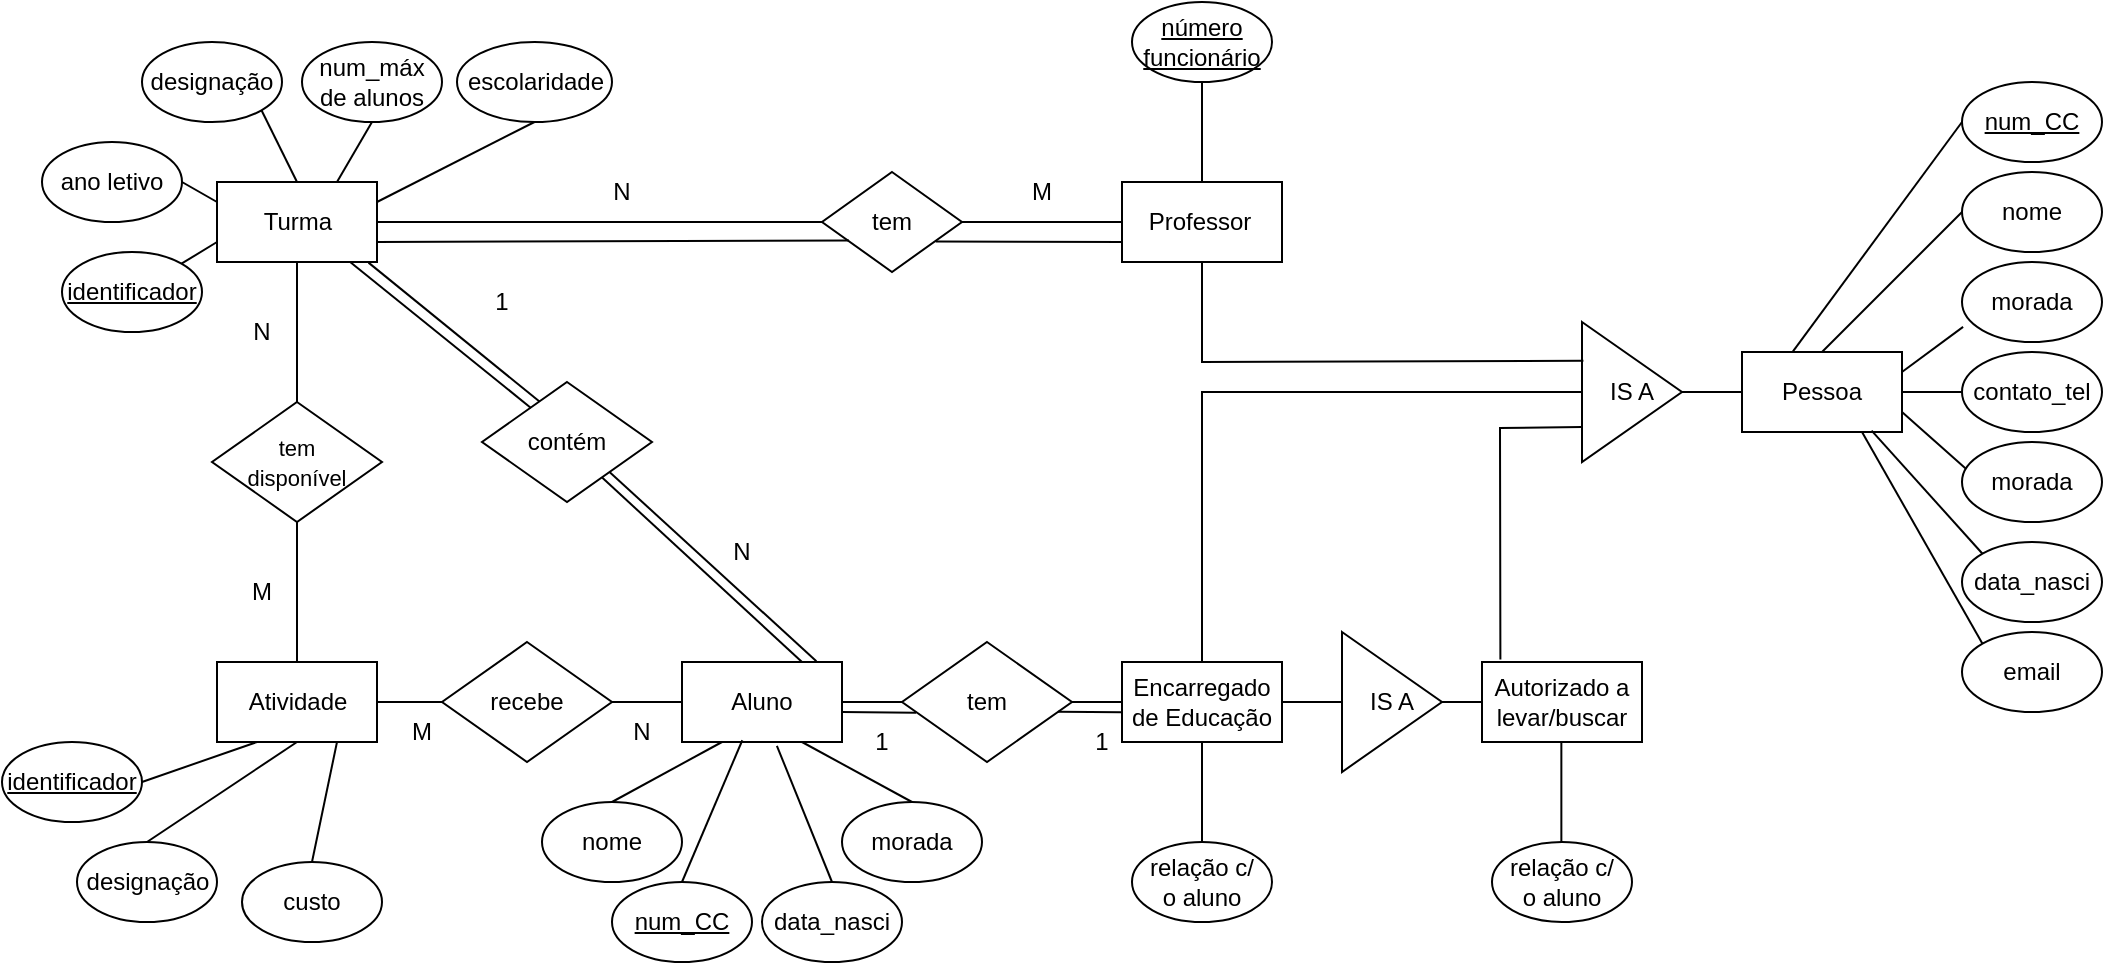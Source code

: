 <mxfile version="23.1.8" type="github">
  <diagram name="Página-1" id="zqDcufJNqj2IekqlWoUW">
    <mxGraphModel dx="1363" dy="931" grid="1" gridSize="10" guides="1" tooltips="1" connect="1" arrows="1" fold="1" page="1" pageScale="1" pageWidth="1169" pageHeight="827" math="0" shadow="0">
      <root>
        <mxCell id="0" />
        <mxCell id="1" parent="0" />
        <mxCell id="k65Ih3bsVJZd8CG2GF2q-1" value="Professor&lt;span style=&quot;white-space: pre;&quot;&gt;&#x9;&lt;/span&gt;" style="rounded=0;whiteSpace=wrap;html=1;" vertex="1" parent="1">
          <mxGeometry x="590" y="380" width="80" height="40" as="geometry" />
        </mxCell>
        <mxCell id="k65Ih3bsVJZd8CG2GF2q-2" value="Turma" style="rounded=0;whiteSpace=wrap;html=1;" vertex="1" parent="1">
          <mxGeometry x="137.5" y="380" width="80" height="40" as="geometry" />
        </mxCell>
        <mxCell id="k65Ih3bsVJZd8CG2GF2q-3" value="tem" style="rhombus;whiteSpace=wrap;html=1;" vertex="1" parent="1">
          <mxGeometry x="440" y="375" width="70" height="50" as="geometry" />
        </mxCell>
        <mxCell id="k65Ih3bsVJZd8CG2GF2q-4" value="" style="endArrow=none;html=1;rounded=0;exitX=1;exitY=0.5;exitDx=0;exitDy=0;entryX=0;entryY=0.5;entryDx=0;entryDy=0;" edge="1" parent="1" source="k65Ih3bsVJZd8CG2GF2q-2" target="k65Ih3bsVJZd8CG2GF2q-3">
          <mxGeometry width="50" height="50" relative="1" as="geometry">
            <mxPoint x="460" y="540" as="sourcePoint" />
            <mxPoint x="510" y="490" as="targetPoint" />
          </mxGeometry>
        </mxCell>
        <mxCell id="k65Ih3bsVJZd8CG2GF2q-5" value="" style="endArrow=none;html=1;rounded=0;exitX=1;exitY=0.5;exitDx=0;exitDy=0;entryX=0;entryY=0.5;entryDx=0;entryDy=0;" edge="1" parent="1" source="k65Ih3bsVJZd8CG2GF2q-3" target="k65Ih3bsVJZd8CG2GF2q-1">
          <mxGeometry width="50" height="50" relative="1" as="geometry">
            <mxPoint x="460" y="540" as="sourcePoint" />
            <mxPoint x="510" y="490" as="targetPoint" />
          </mxGeometry>
        </mxCell>
        <mxCell id="k65Ih3bsVJZd8CG2GF2q-6" value="N" style="text;html=1;align=center;verticalAlign=middle;whiteSpace=wrap;rounded=0;" vertex="1" parent="1">
          <mxGeometry x="310" y="370" width="60" height="30" as="geometry" />
        </mxCell>
        <mxCell id="k65Ih3bsVJZd8CG2GF2q-7" value="M" style="text;html=1;align=center;verticalAlign=middle;whiteSpace=wrap;rounded=0;" vertex="1" parent="1">
          <mxGeometry x="520" y="370" width="60" height="30" as="geometry" />
        </mxCell>
        <mxCell id="k65Ih3bsVJZd8CG2GF2q-8" value="" style="endArrow=none;html=1;rounded=0;exitX=0.812;exitY=0.696;exitDx=0;exitDy=0;exitPerimeter=0;entryX=0;entryY=0.75;entryDx=0;entryDy=0;" edge="1" parent="1" source="k65Ih3bsVJZd8CG2GF2q-3" target="k65Ih3bsVJZd8CG2GF2q-1">
          <mxGeometry width="50" height="50" relative="1" as="geometry">
            <mxPoint x="530" y="470" as="sourcePoint" />
            <mxPoint x="580" y="420" as="targetPoint" />
          </mxGeometry>
        </mxCell>
        <mxCell id="k65Ih3bsVJZd8CG2GF2q-10" value="Atividade" style="rounded=0;whiteSpace=wrap;html=1;" vertex="1" parent="1">
          <mxGeometry x="137.5" y="620" width="80" height="40" as="geometry" />
        </mxCell>
        <mxCell id="k65Ih3bsVJZd8CG2GF2q-12" value="&lt;font style=&quot;font-size: 11px;&quot;&gt;tem &lt;br&gt;disponível&lt;/font&gt;" style="rhombus;whiteSpace=wrap;html=1;" vertex="1" parent="1">
          <mxGeometry x="135" y="490" width="85" height="60" as="geometry" />
        </mxCell>
        <mxCell id="k65Ih3bsVJZd8CG2GF2q-13" value="" style="endArrow=none;html=1;rounded=0;entryX=0.5;entryY=1;entryDx=0;entryDy=0;exitX=0.5;exitY=0;exitDx=0;exitDy=0;" edge="1" parent="1" source="k65Ih3bsVJZd8CG2GF2q-12" target="k65Ih3bsVJZd8CG2GF2q-2">
          <mxGeometry width="50" height="50" relative="1" as="geometry">
            <mxPoint x="365" y="500" as="sourcePoint" />
            <mxPoint x="415" y="450" as="targetPoint" />
          </mxGeometry>
        </mxCell>
        <mxCell id="k65Ih3bsVJZd8CG2GF2q-14" value="" style="endArrow=none;html=1;rounded=0;entryX=0.5;entryY=1;entryDx=0;entryDy=0;exitX=0.5;exitY=0;exitDx=0;exitDy=0;" edge="1" parent="1" source="k65Ih3bsVJZd8CG2GF2q-10" target="k65Ih3bsVJZd8CG2GF2q-12">
          <mxGeometry width="50" height="50" relative="1" as="geometry">
            <mxPoint x="345" y="590" as="sourcePoint" />
            <mxPoint x="395" y="540" as="targetPoint" />
          </mxGeometry>
        </mxCell>
        <mxCell id="k65Ih3bsVJZd8CG2GF2q-15" value="Encarregado&lt;br&gt;de Educação" style="rounded=0;whiteSpace=wrap;html=1;" vertex="1" parent="1">
          <mxGeometry x="590" y="620" width="80" height="40" as="geometry" />
        </mxCell>
        <mxCell id="k65Ih3bsVJZd8CG2GF2q-30" value="N" style="text;html=1;align=center;verticalAlign=middle;whiteSpace=wrap;rounded=0;" vertex="1" parent="1">
          <mxGeometry x="130" y="440" width="60" height="30" as="geometry" />
        </mxCell>
        <mxCell id="k65Ih3bsVJZd8CG2GF2q-38" value="M" style="text;html=1;align=center;verticalAlign=middle;whiteSpace=wrap;rounded=0;" vertex="1" parent="1">
          <mxGeometry x="130" y="570" width="60" height="30" as="geometry" />
        </mxCell>
        <mxCell id="k65Ih3bsVJZd8CG2GF2q-52" value="1" style="text;html=1;align=center;verticalAlign=middle;whiteSpace=wrap;rounded=0;" vertex="1" parent="1">
          <mxGeometry x="250" y="425" width="60" height="30" as="geometry" />
        </mxCell>
        <mxCell id="k65Ih3bsVJZd8CG2GF2q-71" value="Aluno" style="rounded=0;whiteSpace=wrap;html=1;" vertex="1" parent="1">
          <mxGeometry x="370" y="620" width="80" height="40" as="geometry" />
        </mxCell>
        <mxCell id="k65Ih3bsVJZd8CG2GF2q-75" value="recebe" style="rhombus;whiteSpace=wrap;html=1;" vertex="1" parent="1">
          <mxGeometry x="250" y="610" width="85" height="60" as="geometry" />
        </mxCell>
        <mxCell id="k65Ih3bsVJZd8CG2GF2q-76" value="" style="endArrow=none;html=1;rounded=0;exitX=1;exitY=0.5;exitDx=0;exitDy=0;entryX=0;entryY=0.5;entryDx=0;entryDy=0;" edge="1" parent="1" source="k65Ih3bsVJZd8CG2GF2q-10" target="k65Ih3bsVJZd8CG2GF2q-75">
          <mxGeometry width="50" height="50" relative="1" as="geometry">
            <mxPoint x="240" y="560" as="sourcePoint" />
            <mxPoint x="450" y="455" as="targetPoint" />
          </mxGeometry>
        </mxCell>
        <mxCell id="k65Ih3bsVJZd8CG2GF2q-77" value="" style="endArrow=none;html=1;rounded=0;exitX=1;exitY=0.5;exitDx=0;exitDy=0;entryX=0;entryY=0.5;entryDx=0;entryDy=0;" edge="1" parent="1" source="k65Ih3bsVJZd8CG2GF2q-75" target="k65Ih3bsVJZd8CG2GF2q-71">
          <mxGeometry width="50" height="50" relative="1" as="geometry">
            <mxPoint x="450" y="450" as="sourcePoint" />
            <mxPoint x="500" y="400" as="targetPoint" />
          </mxGeometry>
        </mxCell>
        <mxCell id="k65Ih3bsVJZd8CG2GF2q-79" value="contém" style="rhombus;whiteSpace=wrap;html=1;" vertex="1" parent="1">
          <mxGeometry x="270" y="480" width="85" height="60" as="geometry" />
        </mxCell>
        <mxCell id="k65Ih3bsVJZd8CG2GF2q-80" value="" style="endArrow=none;html=1;rounded=0;exitX=0.947;exitY=1.008;exitDx=0;exitDy=0;exitPerimeter=0;entryX=0.338;entryY=0.163;entryDx=0;entryDy=0;entryPerimeter=0;" edge="1" parent="1" source="k65Ih3bsVJZd8CG2GF2q-2" target="k65Ih3bsVJZd8CG2GF2q-79">
          <mxGeometry width="50" height="50" relative="1" as="geometry">
            <mxPoint x="450" y="440" as="sourcePoint" />
            <mxPoint x="300" y="490" as="targetPoint" />
          </mxGeometry>
        </mxCell>
        <mxCell id="k65Ih3bsVJZd8CG2GF2q-81" value="" style="endArrow=none;html=1;rounded=0;exitX=1;exitY=1;exitDx=0;exitDy=0;entryX=0.84;entryY=-0.01;entryDx=0;entryDy=0;entryPerimeter=0;" edge="1" parent="1" source="k65Ih3bsVJZd8CG2GF2q-79" target="k65Ih3bsVJZd8CG2GF2q-71">
          <mxGeometry width="50" height="50" relative="1" as="geometry">
            <mxPoint x="343.5" y="540" as="sourcePoint" />
            <mxPoint x="430" y="610" as="targetPoint" />
          </mxGeometry>
        </mxCell>
        <mxCell id="k65Ih3bsVJZd8CG2GF2q-82" value="M" style="text;html=1;align=center;verticalAlign=middle;whiteSpace=wrap;rounded=0;" vertex="1" parent="1">
          <mxGeometry x="210" y="640" width="60" height="30" as="geometry" />
        </mxCell>
        <mxCell id="k65Ih3bsVJZd8CG2GF2q-84" value="N" style="text;html=1;align=center;verticalAlign=middle;whiteSpace=wrap;rounded=0;" vertex="1" parent="1">
          <mxGeometry x="320" y="640" width="60" height="30" as="geometry" />
        </mxCell>
        <mxCell id="k65Ih3bsVJZd8CG2GF2q-85" value="tem" style="rhombus;whiteSpace=wrap;html=1;" vertex="1" parent="1">
          <mxGeometry x="480" y="610" width="85" height="60" as="geometry" />
        </mxCell>
        <mxCell id="k65Ih3bsVJZd8CG2GF2q-86" value="" style="endArrow=none;html=1;rounded=0;exitX=1;exitY=0.5;exitDx=0;exitDy=0;entryX=0;entryY=0.5;entryDx=0;entryDy=0;" edge="1" parent="1" source="k65Ih3bsVJZd8CG2GF2q-71" target="k65Ih3bsVJZd8CG2GF2q-85">
          <mxGeometry width="50" height="50" relative="1" as="geometry">
            <mxPoint x="490" y="590" as="sourcePoint" />
            <mxPoint x="540" y="540" as="targetPoint" />
          </mxGeometry>
        </mxCell>
        <mxCell id="k65Ih3bsVJZd8CG2GF2q-87" value="" style="endArrow=none;html=1;rounded=0;exitX=1;exitY=0.5;exitDx=0;exitDy=0;entryX=0;entryY=0.5;entryDx=0;entryDy=0;" edge="1" parent="1" source="k65Ih3bsVJZd8CG2GF2q-85" target="k65Ih3bsVJZd8CG2GF2q-15">
          <mxGeometry width="50" height="50" relative="1" as="geometry">
            <mxPoint x="490" y="590" as="sourcePoint" />
            <mxPoint x="540" y="540" as="targetPoint" />
          </mxGeometry>
        </mxCell>
        <mxCell id="k65Ih3bsVJZd8CG2GF2q-88" value="Autorizado a levar/buscar" style="rounded=0;whiteSpace=wrap;html=1;" vertex="1" parent="1">
          <mxGeometry x="770" y="620" width="80" height="40" as="geometry" />
        </mxCell>
        <mxCell id="k65Ih3bsVJZd8CG2GF2q-89" value="IS A" style="triangle;whiteSpace=wrap;html=1;" vertex="1" parent="1">
          <mxGeometry x="700" y="605" width="50" height="70" as="geometry" />
        </mxCell>
        <mxCell id="k65Ih3bsVJZd8CG2GF2q-90" value="" style="endArrow=none;html=1;rounded=0;exitX=1;exitY=0.5;exitDx=0;exitDy=0;entryX=0;entryY=0.5;entryDx=0;entryDy=0;" edge="1" parent="1" source="k65Ih3bsVJZd8CG2GF2q-15" target="k65Ih3bsVJZd8CG2GF2q-89">
          <mxGeometry width="50" height="50" relative="1" as="geometry">
            <mxPoint x="640" y="580" as="sourcePoint" />
            <mxPoint x="690" y="530" as="targetPoint" />
          </mxGeometry>
        </mxCell>
        <mxCell id="k65Ih3bsVJZd8CG2GF2q-91" value="" style="endArrow=none;html=1;rounded=0;exitX=1;exitY=0.5;exitDx=0;exitDy=0;entryX=0;entryY=0.5;entryDx=0;entryDy=0;" edge="1" parent="1" source="k65Ih3bsVJZd8CG2GF2q-89" target="k65Ih3bsVJZd8CG2GF2q-88">
          <mxGeometry width="50" height="50" relative="1" as="geometry">
            <mxPoint x="640" y="580" as="sourcePoint" />
            <mxPoint x="690" y="530" as="targetPoint" />
          </mxGeometry>
        </mxCell>
        <mxCell id="k65Ih3bsVJZd8CG2GF2q-92" value="IS A" style="triangle;whiteSpace=wrap;html=1;" vertex="1" parent="1">
          <mxGeometry x="820" y="450" width="50" height="70" as="geometry" />
        </mxCell>
        <mxCell id="k65Ih3bsVJZd8CG2GF2q-93" value="Pessoa" style="rounded=0;whiteSpace=wrap;html=1;" vertex="1" parent="1">
          <mxGeometry x="900" y="465" width="80" height="40" as="geometry" />
        </mxCell>
        <mxCell id="k65Ih3bsVJZd8CG2GF2q-95" value="" style="endArrow=none;html=1;rounded=0;entryX=0;entryY=0.5;entryDx=0;entryDy=0;exitX=1;exitY=0.5;exitDx=0;exitDy=0;" edge="1" parent="1" source="k65Ih3bsVJZd8CG2GF2q-92" target="k65Ih3bsVJZd8CG2GF2q-93">
          <mxGeometry width="50" height="50" relative="1" as="geometry">
            <mxPoint x="740" y="560" as="sourcePoint" />
            <mxPoint x="790" y="510" as="targetPoint" />
          </mxGeometry>
        </mxCell>
        <mxCell id="k65Ih3bsVJZd8CG2GF2q-96" value="" style="endArrow=none;html=1;rounded=0;entryX=0.5;entryY=1;entryDx=0;entryDy=0;exitX=0.014;exitY=0.277;exitDx=0;exitDy=0;exitPerimeter=0;" edge="1" parent="1" source="k65Ih3bsVJZd8CG2GF2q-92" target="k65Ih3bsVJZd8CG2GF2q-1">
          <mxGeometry width="50" height="50" relative="1" as="geometry">
            <mxPoint x="680" y="580" as="sourcePoint" />
            <mxPoint x="730" y="530" as="targetPoint" />
            <Array as="points">
              <mxPoint x="630" y="470" />
            </Array>
          </mxGeometry>
        </mxCell>
        <mxCell id="k65Ih3bsVJZd8CG2GF2q-97" value="" style="endArrow=none;html=1;rounded=0;exitX=0.5;exitY=0;exitDx=0;exitDy=0;entryX=0;entryY=0.5;entryDx=0;entryDy=0;" edge="1" parent="1" source="k65Ih3bsVJZd8CG2GF2q-15" target="k65Ih3bsVJZd8CG2GF2q-92">
          <mxGeometry width="50" height="50" relative="1" as="geometry">
            <mxPoint x="760" y="540" as="sourcePoint" />
            <mxPoint x="810" y="490" as="targetPoint" />
            <Array as="points">
              <mxPoint x="630" y="485" />
            </Array>
          </mxGeometry>
        </mxCell>
        <mxCell id="k65Ih3bsVJZd8CG2GF2q-98" value="" style="endArrow=none;html=1;rounded=0;exitX=0.115;exitY=-0.032;exitDx=0;exitDy=0;exitPerimeter=0;entryX=0;entryY=0.75;entryDx=0;entryDy=0;" edge="1" parent="1" source="k65Ih3bsVJZd8CG2GF2q-88" target="k65Ih3bsVJZd8CG2GF2q-92">
          <mxGeometry width="50" height="50" relative="1" as="geometry">
            <mxPoint x="760" y="540" as="sourcePoint" />
            <mxPoint x="800" y="520" as="targetPoint" />
            <Array as="points">
              <mxPoint x="779" y="503" />
            </Array>
          </mxGeometry>
        </mxCell>
        <mxCell id="k65Ih3bsVJZd8CG2GF2q-99" value="1" style="text;html=1;align=center;verticalAlign=middle;whiteSpace=wrap;rounded=0;" vertex="1" parent="1">
          <mxGeometry x="550" y="645" width="60" height="30" as="geometry" />
        </mxCell>
        <mxCell id="k65Ih3bsVJZd8CG2GF2q-100" value="1" style="text;html=1;align=center;verticalAlign=middle;whiteSpace=wrap;rounded=0;" vertex="1" parent="1">
          <mxGeometry x="440" y="645" width="60" height="30" as="geometry" />
        </mxCell>
        <mxCell id="k65Ih3bsVJZd8CG2GF2q-101" value="N" style="text;html=1;align=center;verticalAlign=middle;whiteSpace=wrap;rounded=0;" vertex="1" parent="1">
          <mxGeometry x="370" y="550" width="60" height="30" as="geometry" />
        </mxCell>
        <mxCell id="k65Ih3bsVJZd8CG2GF2q-102" value="&lt;u&gt;num_CC&lt;/u&gt;" style="ellipse;whiteSpace=wrap;html=1;" vertex="1" parent="1">
          <mxGeometry x="1010" y="330" width="70" height="40" as="geometry" />
        </mxCell>
        <mxCell id="k65Ih3bsVJZd8CG2GF2q-103" value="nome" style="ellipse;whiteSpace=wrap;html=1;" vertex="1" parent="1">
          <mxGeometry x="1010" y="375" width="70" height="40" as="geometry" />
        </mxCell>
        <mxCell id="k65Ih3bsVJZd8CG2GF2q-104" value="morada" style="ellipse;whiteSpace=wrap;html=1;" vertex="1" parent="1">
          <mxGeometry x="1010" y="420" width="70" height="40" as="geometry" />
        </mxCell>
        <mxCell id="k65Ih3bsVJZd8CG2GF2q-105" value="contato_tel" style="ellipse;whiteSpace=wrap;html=1;" vertex="1" parent="1">
          <mxGeometry x="1010" y="465" width="70" height="40" as="geometry" />
        </mxCell>
        <mxCell id="k65Ih3bsVJZd8CG2GF2q-106" value="data_nasci" style="ellipse;whiteSpace=wrap;html=1;" vertex="1" parent="1">
          <mxGeometry x="1010" y="560" width="70" height="40" as="geometry" />
        </mxCell>
        <mxCell id="k65Ih3bsVJZd8CG2GF2q-107" value="morada" style="ellipse;whiteSpace=wrap;html=1;" vertex="1" parent="1">
          <mxGeometry x="1010" y="510" width="70" height="40" as="geometry" />
        </mxCell>
        <mxCell id="k65Ih3bsVJZd8CG2GF2q-108" value="email" style="ellipse;whiteSpace=wrap;html=1;" vertex="1" parent="1">
          <mxGeometry x="1010" y="605" width="70" height="40" as="geometry" />
        </mxCell>
        <mxCell id="k65Ih3bsVJZd8CG2GF2q-109" value="" style="endArrow=none;html=1;rounded=0;entryX=0;entryY=0.5;entryDx=0;entryDy=0;exitX=0.314;exitY=0.004;exitDx=0;exitDy=0;exitPerimeter=0;" edge="1" parent="1" source="k65Ih3bsVJZd8CG2GF2q-93" target="k65Ih3bsVJZd8CG2GF2q-102">
          <mxGeometry width="50" height="50" relative="1" as="geometry">
            <mxPoint x="950" y="410" as="sourcePoint" />
            <mxPoint x="1000" y="360" as="targetPoint" />
          </mxGeometry>
        </mxCell>
        <mxCell id="k65Ih3bsVJZd8CG2GF2q-110" value="" style="endArrow=none;html=1;rounded=0;entryX=0;entryY=0.5;entryDx=0;entryDy=0;exitX=0.5;exitY=0;exitDx=0;exitDy=0;" edge="1" parent="1" source="k65Ih3bsVJZd8CG2GF2q-93" target="k65Ih3bsVJZd8CG2GF2q-103">
          <mxGeometry width="50" height="50" relative="1" as="geometry">
            <mxPoint x="950" y="465" as="sourcePoint" />
            <mxPoint x="1035" y="350" as="targetPoint" />
          </mxGeometry>
        </mxCell>
        <mxCell id="k65Ih3bsVJZd8CG2GF2q-111" value="" style="endArrow=none;html=1;rounded=0;entryX=0.008;entryY=0.811;entryDx=0;entryDy=0;exitX=1;exitY=0.25;exitDx=0;exitDy=0;entryPerimeter=0;" edge="1" parent="1" source="k65Ih3bsVJZd8CG2GF2q-93" target="k65Ih3bsVJZd8CG2GF2q-104">
          <mxGeometry width="50" height="50" relative="1" as="geometry">
            <mxPoint x="950" y="475" as="sourcePoint" />
            <mxPoint x="1020" y="410" as="targetPoint" />
          </mxGeometry>
        </mxCell>
        <mxCell id="k65Ih3bsVJZd8CG2GF2q-112" value="" style="endArrow=none;html=1;rounded=0;entryX=0;entryY=0.5;entryDx=0;entryDy=0;exitX=1;exitY=0.5;exitDx=0;exitDy=0;" edge="1" parent="1" source="k65Ih3bsVJZd8CG2GF2q-93" target="k65Ih3bsVJZd8CG2GF2q-105">
          <mxGeometry width="50" height="50" relative="1" as="geometry">
            <mxPoint x="990" y="485" as="sourcePoint" />
            <mxPoint x="1020" y="460" as="targetPoint" />
          </mxGeometry>
        </mxCell>
        <mxCell id="k65Ih3bsVJZd8CG2GF2q-113" value="" style="endArrow=none;html=1;rounded=0;entryX=0.026;entryY=0.33;entryDx=0;entryDy=0;exitX=1;exitY=0.75;exitDx=0;exitDy=0;entryPerimeter=0;" edge="1" parent="1" source="k65Ih3bsVJZd8CG2GF2q-93" target="k65Ih3bsVJZd8CG2GF2q-107">
          <mxGeometry width="50" height="50" relative="1" as="geometry">
            <mxPoint x="990" y="495" as="sourcePoint" />
            <mxPoint x="1020" y="495" as="targetPoint" />
          </mxGeometry>
        </mxCell>
        <mxCell id="k65Ih3bsVJZd8CG2GF2q-114" value="" style="endArrow=none;html=1;rounded=0;entryX=0;entryY=0;entryDx=0;entryDy=0;exitX=0.81;exitY=0.982;exitDx=0;exitDy=0;exitPerimeter=0;" edge="1" parent="1" source="k65Ih3bsVJZd8CG2GF2q-93" target="k65Ih3bsVJZd8CG2GF2q-106">
          <mxGeometry width="50" height="50" relative="1" as="geometry">
            <mxPoint x="990" y="505" as="sourcePoint" />
            <mxPoint x="1022" y="533" as="targetPoint" />
          </mxGeometry>
        </mxCell>
        <mxCell id="k65Ih3bsVJZd8CG2GF2q-115" value="" style="endArrow=none;html=1;rounded=0;exitX=0.75;exitY=1;exitDx=0;exitDy=0;entryX=0;entryY=0;entryDx=0;entryDy=0;" edge="1" parent="1" source="k65Ih3bsVJZd8CG2GF2q-93" target="k65Ih3bsVJZd8CG2GF2q-108">
          <mxGeometry width="50" height="50" relative="1" as="geometry">
            <mxPoint x="955" y="518" as="sourcePoint" />
            <mxPoint x="1000" y="620" as="targetPoint" />
          </mxGeometry>
        </mxCell>
        <mxCell id="k65Ih3bsVJZd8CG2GF2q-116" value="&lt;u&gt;número funcionário&lt;/u&gt;" style="ellipse;whiteSpace=wrap;html=1;" vertex="1" parent="1">
          <mxGeometry x="595" y="290" width="70" height="40" as="geometry" />
        </mxCell>
        <mxCell id="k65Ih3bsVJZd8CG2GF2q-117" value="" style="endArrow=none;html=1;rounded=0;entryX=0.5;entryY=1;entryDx=0;entryDy=0;exitX=0.5;exitY=0;exitDx=0;exitDy=0;" edge="1" parent="1" source="k65Ih3bsVJZd8CG2GF2q-1" target="k65Ih3bsVJZd8CG2GF2q-116">
          <mxGeometry width="50" height="50" relative="1" as="geometry">
            <mxPoint x="680" y="480" as="sourcePoint" />
            <mxPoint x="730" y="430" as="targetPoint" />
          </mxGeometry>
        </mxCell>
        <mxCell id="k65Ih3bsVJZd8CG2GF2q-118" value="relação c/ &lt;br&gt;o aluno" style="ellipse;whiteSpace=wrap;html=1;" vertex="1" parent="1">
          <mxGeometry x="595" y="710" width="70" height="40" as="geometry" />
        </mxCell>
        <mxCell id="k65Ih3bsVJZd8CG2GF2q-119" value="relação c/ &lt;br&gt;o aluno" style="ellipse;whiteSpace=wrap;html=1;" vertex="1" parent="1">
          <mxGeometry x="775" y="710" width="70" height="40" as="geometry" />
        </mxCell>
        <mxCell id="k65Ih3bsVJZd8CG2GF2q-123" value="" style="endArrow=none;html=1;rounded=0;entryX=0.5;entryY=1;entryDx=0;entryDy=0;" edge="1" parent="1" source="k65Ih3bsVJZd8CG2GF2q-118" target="k65Ih3bsVJZd8CG2GF2q-15">
          <mxGeometry width="50" height="50" relative="1" as="geometry">
            <mxPoint x="650" y="750" as="sourcePoint" />
            <mxPoint x="700" y="700" as="targetPoint" />
          </mxGeometry>
        </mxCell>
        <mxCell id="k65Ih3bsVJZd8CG2GF2q-124" value="" style="endArrow=none;html=1;rounded=0;entryX=0.5;entryY=1;entryDx=0;entryDy=0;" edge="1" parent="1">
          <mxGeometry width="50" height="50" relative="1" as="geometry">
            <mxPoint x="809.68" y="710" as="sourcePoint" />
            <mxPoint x="809.68" y="660" as="targetPoint" />
          </mxGeometry>
        </mxCell>
        <mxCell id="k65Ih3bsVJZd8CG2GF2q-125" value="nome" style="ellipse;whiteSpace=wrap;html=1;" vertex="1" parent="1">
          <mxGeometry x="300" y="690" width="70" height="40" as="geometry" />
        </mxCell>
        <mxCell id="k65Ih3bsVJZd8CG2GF2q-126" value="&lt;u&gt;num_CC&lt;/u&gt;" style="ellipse;whiteSpace=wrap;html=1;" vertex="1" parent="1">
          <mxGeometry x="335" y="730" width="70" height="40" as="geometry" />
        </mxCell>
        <mxCell id="k65Ih3bsVJZd8CG2GF2q-127" value="data_nasci" style="ellipse;whiteSpace=wrap;html=1;" vertex="1" parent="1">
          <mxGeometry x="410" y="730" width="70" height="40" as="geometry" />
        </mxCell>
        <mxCell id="k65Ih3bsVJZd8CG2GF2q-128" value="morada" style="ellipse;whiteSpace=wrap;html=1;" vertex="1" parent="1">
          <mxGeometry x="450" y="690" width="70" height="40" as="geometry" />
        </mxCell>
        <mxCell id="k65Ih3bsVJZd8CG2GF2q-129" value="" style="endArrow=none;html=1;rounded=0;entryX=0.25;entryY=1;entryDx=0;entryDy=0;exitX=0.5;exitY=0;exitDx=0;exitDy=0;" edge="1" parent="1" source="k65Ih3bsVJZd8CG2GF2q-125" target="k65Ih3bsVJZd8CG2GF2q-71">
          <mxGeometry width="50" height="50" relative="1" as="geometry">
            <mxPoint x="380" y="730" as="sourcePoint" />
            <mxPoint x="430" y="680" as="targetPoint" />
          </mxGeometry>
        </mxCell>
        <mxCell id="k65Ih3bsVJZd8CG2GF2q-130" value="" style="endArrow=none;html=1;rounded=0;exitX=0.5;exitY=0;exitDx=0;exitDy=0;entryX=0.377;entryY=0.978;entryDx=0;entryDy=0;entryPerimeter=0;" edge="1" parent="1" source="k65Ih3bsVJZd8CG2GF2q-126" target="k65Ih3bsVJZd8CG2GF2q-71">
          <mxGeometry width="50" height="50" relative="1" as="geometry">
            <mxPoint x="370" y="706" as="sourcePoint" />
            <mxPoint x="400" y="670" as="targetPoint" />
          </mxGeometry>
        </mxCell>
        <mxCell id="k65Ih3bsVJZd8CG2GF2q-131" value="" style="endArrow=none;html=1;rounded=0;exitX=0.5;exitY=0;exitDx=0;exitDy=0;entryX=0.593;entryY=1.047;entryDx=0;entryDy=0;entryPerimeter=0;" edge="1" parent="1" source="k65Ih3bsVJZd8CG2GF2q-127" target="k65Ih3bsVJZd8CG2GF2q-71">
          <mxGeometry width="50" height="50" relative="1" as="geometry">
            <mxPoint x="380" y="740" as="sourcePoint" />
            <mxPoint x="410" y="669" as="targetPoint" />
          </mxGeometry>
        </mxCell>
        <mxCell id="k65Ih3bsVJZd8CG2GF2q-132" value="" style="endArrow=none;html=1;rounded=0;exitX=0.5;exitY=0;exitDx=0;exitDy=0;entryX=0.75;entryY=1;entryDx=0;entryDy=0;" edge="1" parent="1" source="k65Ih3bsVJZd8CG2GF2q-128" target="k65Ih3bsVJZd8CG2GF2q-71">
          <mxGeometry width="50" height="50" relative="1" as="geometry">
            <mxPoint x="455" y="740" as="sourcePoint" />
            <mxPoint x="427" y="672" as="targetPoint" />
          </mxGeometry>
        </mxCell>
        <mxCell id="k65Ih3bsVJZd8CG2GF2q-133" value="designação" style="ellipse;whiteSpace=wrap;html=1;" vertex="1" parent="1">
          <mxGeometry x="67.5" y="710" width="70" height="40" as="geometry" />
        </mxCell>
        <mxCell id="k65Ih3bsVJZd8CG2GF2q-134" value="&lt;u&gt;identificador&lt;/u&gt;" style="ellipse;whiteSpace=wrap;html=1;" vertex="1" parent="1">
          <mxGeometry x="30" y="660" width="70" height="40" as="geometry" />
        </mxCell>
        <mxCell id="k65Ih3bsVJZd8CG2GF2q-135" value="custo" style="ellipse;whiteSpace=wrap;html=1;" vertex="1" parent="1">
          <mxGeometry x="150" y="720" width="70" height="40" as="geometry" />
        </mxCell>
        <mxCell id="k65Ih3bsVJZd8CG2GF2q-136" value="" style="endArrow=none;html=1;rounded=0;entryX=0.25;entryY=1;entryDx=0;entryDy=0;exitX=1;exitY=0.5;exitDx=0;exitDy=0;" edge="1" parent="1" source="k65Ih3bsVJZd8CG2GF2q-134" target="k65Ih3bsVJZd8CG2GF2q-10">
          <mxGeometry width="50" height="50" relative="1" as="geometry">
            <mxPoint x="110" y="740" as="sourcePoint" />
            <mxPoint x="160" y="690" as="targetPoint" />
          </mxGeometry>
        </mxCell>
        <mxCell id="k65Ih3bsVJZd8CG2GF2q-137" value="" style="endArrow=none;html=1;rounded=0;entryX=0.5;entryY=1;entryDx=0;entryDy=0;exitX=0.5;exitY=0;exitDx=0;exitDy=0;" edge="1" parent="1" source="k65Ih3bsVJZd8CG2GF2q-133" target="k65Ih3bsVJZd8CG2GF2q-10">
          <mxGeometry width="50" height="50" relative="1" as="geometry">
            <mxPoint x="110" y="690" as="sourcePoint" />
            <mxPoint x="168" y="670" as="targetPoint" />
          </mxGeometry>
        </mxCell>
        <mxCell id="k65Ih3bsVJZd8CG2GF2q-138" value="" style="endArrow=none;html=1;rounded=0;entryX=0.75;entryY=1;entryDx=0;entryDy=0;exitX=0.5;exitY=0;exitDx=0;exitDy=0;" edge="1" parent="1" source="k65Ih3bsVJZd8CG2GF2q-135" target="k65Ih3bsVJZd8CG2GF2q-10">
          <mxGeometry width="50" height="50" relative="1" as="geometry">
            <mxPoint x="113" y="720" as="sourcePoint" />
            <mxPoint x="188" y="670" as="targetPoint" />
          </mxGeometry>
        </mxCell>
        <mxCell id="k65Ih3bsVJZd8CG2GF2q-139" value="&lt;u&gt;identificador&lt;/u&gt;" style="ellipse;whiteSpace=wrap;html=1;" vertex="1" parent="1">
          <mxGeometry x="60" y="415" width="70" height="40" as="geometry" />
        </mxCell>
        <mxCell id="k65Ih3bsVJZd8CG2GF2q-140" value="ano letivo" style="ellipse;whiteSpace=wrap;html=1;" vertex="1" parent="1">
          <mxGeometry x="50" y="360" width="70" height="40" as="geometry" />
        </mxCell>
        <mxCell id="k65Ih3bsVJZd8CG2GF2q-141" value="designação" style="ellipse;whiteSpace=wrap;html=1;" vertex="1" parent="1">
          <mxGeometry x="100" y="310" width="70" height="40" as="geometry" />
        </mxCell>
        <mxCell id="k65Ih3bsVJZd8CG2GF2q-142" value="num_máx de alunos" style="ellipse;whiteSpace=wrap;html=1;" vertex="1" parent="1">
          <mxGeometry x="180" y="310" width="70" height="40" as="geometry" />
        </mxCell>
        <mxCell id="k65Ih3bsVJZd8CG2GF2q-144" value="" style="endArrow=none;html=1;rounded=0;entryX=0.5;entryY=1;entryDx=0;entryDy=0;exitX=0.75;exitY=0;exitDx=0;exitDy=0;" edge="1" parent="1" source="k65Ih3bsVJZd8CG2GF2q-2" target="k65Ih3bsVJZd8CG2GF2q-142">
          <mxGeometry width="50" height="50" relative="1" as="geometry">
            <mxPoint x="200" y="440" as="sourcePoint" />
            <mxPoint x="250" y="390" as="targetPoint" />
          </mxGeometry>
        </mxCell>
        <mxCell id="k65Ih3bsVJZd8CG2GF2q-145" value="" style="endArrow=none;html=1;rounded=0;entryX=1;entryY=1;entryDx=0;entryDy=0;exitX=0.5;exitY=0;exitDx=0;exitDy=0;" edge="1" parent="1" source="k65Ih3bsVJZd8CG2GF2q-2" target="k65Ih3bsVJZd8CG2GF2q-141">
          <mxGeometry width="50" height="50" relative="1" as="geometry">
            <mxPoint x="208" y="390" as="sourcePoint" />
            <mxPoint x="225" y="360" as="targetPoint" />
          </mxGeometry>
        </mxCell>
        <mxCell id="k65Ih3bsVJZd8CG2GF2q-146" value="" style="endArrow=none;html=1;rounded=0;entryX=1;entryY=0.5;entryDx=0;entryDy=0;exitX=0;exitY=0.25;exitDx=0;exitDy=0;" edge="1" parent="1" source="k65Ih3bsVJZd8CG2GF2q-2" target="k65Ih3bsVJZd8CG2GF2q-140">
          <mxGeometry width="50" height="50" relative="1" as="geometry">
            <mxPoint x="188" y="390" as="sourcePoint" />
            <mxPoint x="170" y="354" as="targetPoint" />
          </mxGeometry>
        </mxCell>
        <mxCell id="k65Ih3bsVJZd8CG2GF2q-147" value="" style="endArrow=none;html=1;rounded=0;entryX=1;entryY=0;entryDx=0;entryDy=0;exitX=0;exitY=0.75;exitDx=0;exitDy=0;" edge="1" parent="1" source="k65Ih3bsVJZd8CG2GF2q-2" target="k65Ih3bsVJZd8CG2GF2q-139">
          <mxGeometry width="50" height="50" relative="1" as="geometry">
            <mxPoint x="148" y="400" as="sourcePoint" />
            <mxPoint x="130" y="390" as="targetPoint" />
          </mxGeometry>
        </mxCell>
        <mxCell id="k65Ih3bsVJZd8CG2GF2q-148" value="" style="endArrow=none;html=1;rounded=0;exitX=0.708;exitY=0.798;exitDx=0;exitDy=0;entryX=0.84;entryY=-0.01;entryDx=0;entryDy=0;entryPerimeter=0;exitPerimeter=0;" edge="1" parent="1" source="k65Ih3bsVJZd8CG2GF2q-79">
          <mxGeometry width="50" height="50" relative="1" as="geometry">
            <mxPoint x="327" y="525" as="sourcePoint" />
            <mxPoint x="430" y="620" as="targetPoint" />
          </mxGeometry>
        </mxCell>
        <mxCell id="k65Ih3bsVJZd8CG2GF2q-149" value="" style="endArrow=none;html=1;rounded=0;exitX=0.834;exitY=1.004;exitDx=0;exitDy=0;exitPerimeter=0;entryX=0.288;entryY=0.216;entryDx=0;entryDy=0;entryPerimeter=0;" edge="1" parent="1" source="k65Ih3bsVJZd8CG2GF2q-2" target="k65Ih3bsVJZd8CG2GF2q-79">
          <mxGeometry width="50" height="50" relative="1" as="geometry">
            <mxPoint x="210" y="425" as="sourcePoint" />
            <mxPoint x="296" y="494" as="targetPoint" />
          </mxGeometry>
        </mxCell>
        <mxCell id="k65Ih3bsVJZd8CG2GF2q-150" value="" style="endArrow=none;html=1;rounded=0;exitX=1;exitY=0.5;exitDx=0;exitDy=0;entryX=0.193;entryY=0.684;entryDx=0;entryDy=0;entryPerimeter=0;" edge="1" parent="1" target="k65Ih3bsVJZd8CG2GF2q-3">
          <mxGeometry width="50" height="50" relative="1" as="geometry">
            <mxPoint x="217.5" y="410" as="sourcePoint" />
            <mxPoint x="439.5" y="410" as="targetPoint" />
          </mxGeometry>
        </mxCell>
        <mxCell id="k65Ih3bsVJZd8CG2GF2q-151" value="" style="endArrow=none;html=1;rounded=0;exitX=1;exitY=0.5;exitDx=0;exitDy=0;entryX=0.083;entryY=0.59;entryDx=0;entryDy=0;entryPerimeter=0;" edge="1" parent="1" target="k65Ih3bsVJZd8CG2GF2q-85">
          <mxGeometry width="50" height="50" relative="1" as="geometry">
            <mxPoint x="450" y="645" as="sourcePoint" />
            <mxPoint x="480" y="645" as="targetPoint" />
          </mxGeometry>
        </mxCell>
        <mxCell id="k65Ih3bsVJZd8CG2GF2q-152" value="" style="endArrow=none;html=1;rounded=0;exitX=0.917;exitY=0.582;exitDx=0;exitDy=0;entryX=0.67;entryY=0.004;entryDx=0;entryDy=0;entryPerimeter=0;exitPerimeter=0;" edge="1" parent="1" source="k65Ih3bsVJZd8CG2GF2q-85" target="k65Ih3bsVJZd8CG2GF2q-99">
          <mxGeometry width="50" height="50" relative="1" as="geometry">
            <mxPoint x="560" y="645" as="sourcePoint" />
            <mxPoint x="585" y="645" as="targetPoint" />
            <Array as="points" />
          </mxGeometry>
        </mxCell>
        <mxCell id="k65Ih3bsVJZd8CG2GF2q-153" value="escolaridade" style="ellipse;whiteSpace=wrap;html=1;" vertex="1" parent="1">
          <mxGeometry x="257.5" y="310" width="77.5" height="40" as="geometry" />
        </mxCell>
        <mxCell id="k65Ih3bsVJZd8CG2GF2q-154" value="" style="endArrow=none;html=1;rounded=0;entryX=0.5;entryY=1;entryDx=0;entryDy=0;exitX=1;exitY=0.25;exitDx=0;exitDy=0;" edge="1" parent="1" source="k65Ih3bsVJZd8CG2GF2q-2" target="k65Ih3bsVJZd8CG2GF2q-153">
          <mxGeometry width="50" height="50" relative="1" as="geometry">
            <mxPoint x="217.5" y="400" as="sourcePoint" />
            <mxPoint x="267.5" y="350" as="targetPoint" />
          </mxGeometry>
        </mxCell>
      </root>
    </mxGraphModel>
  </diagram>
</mxfile>
